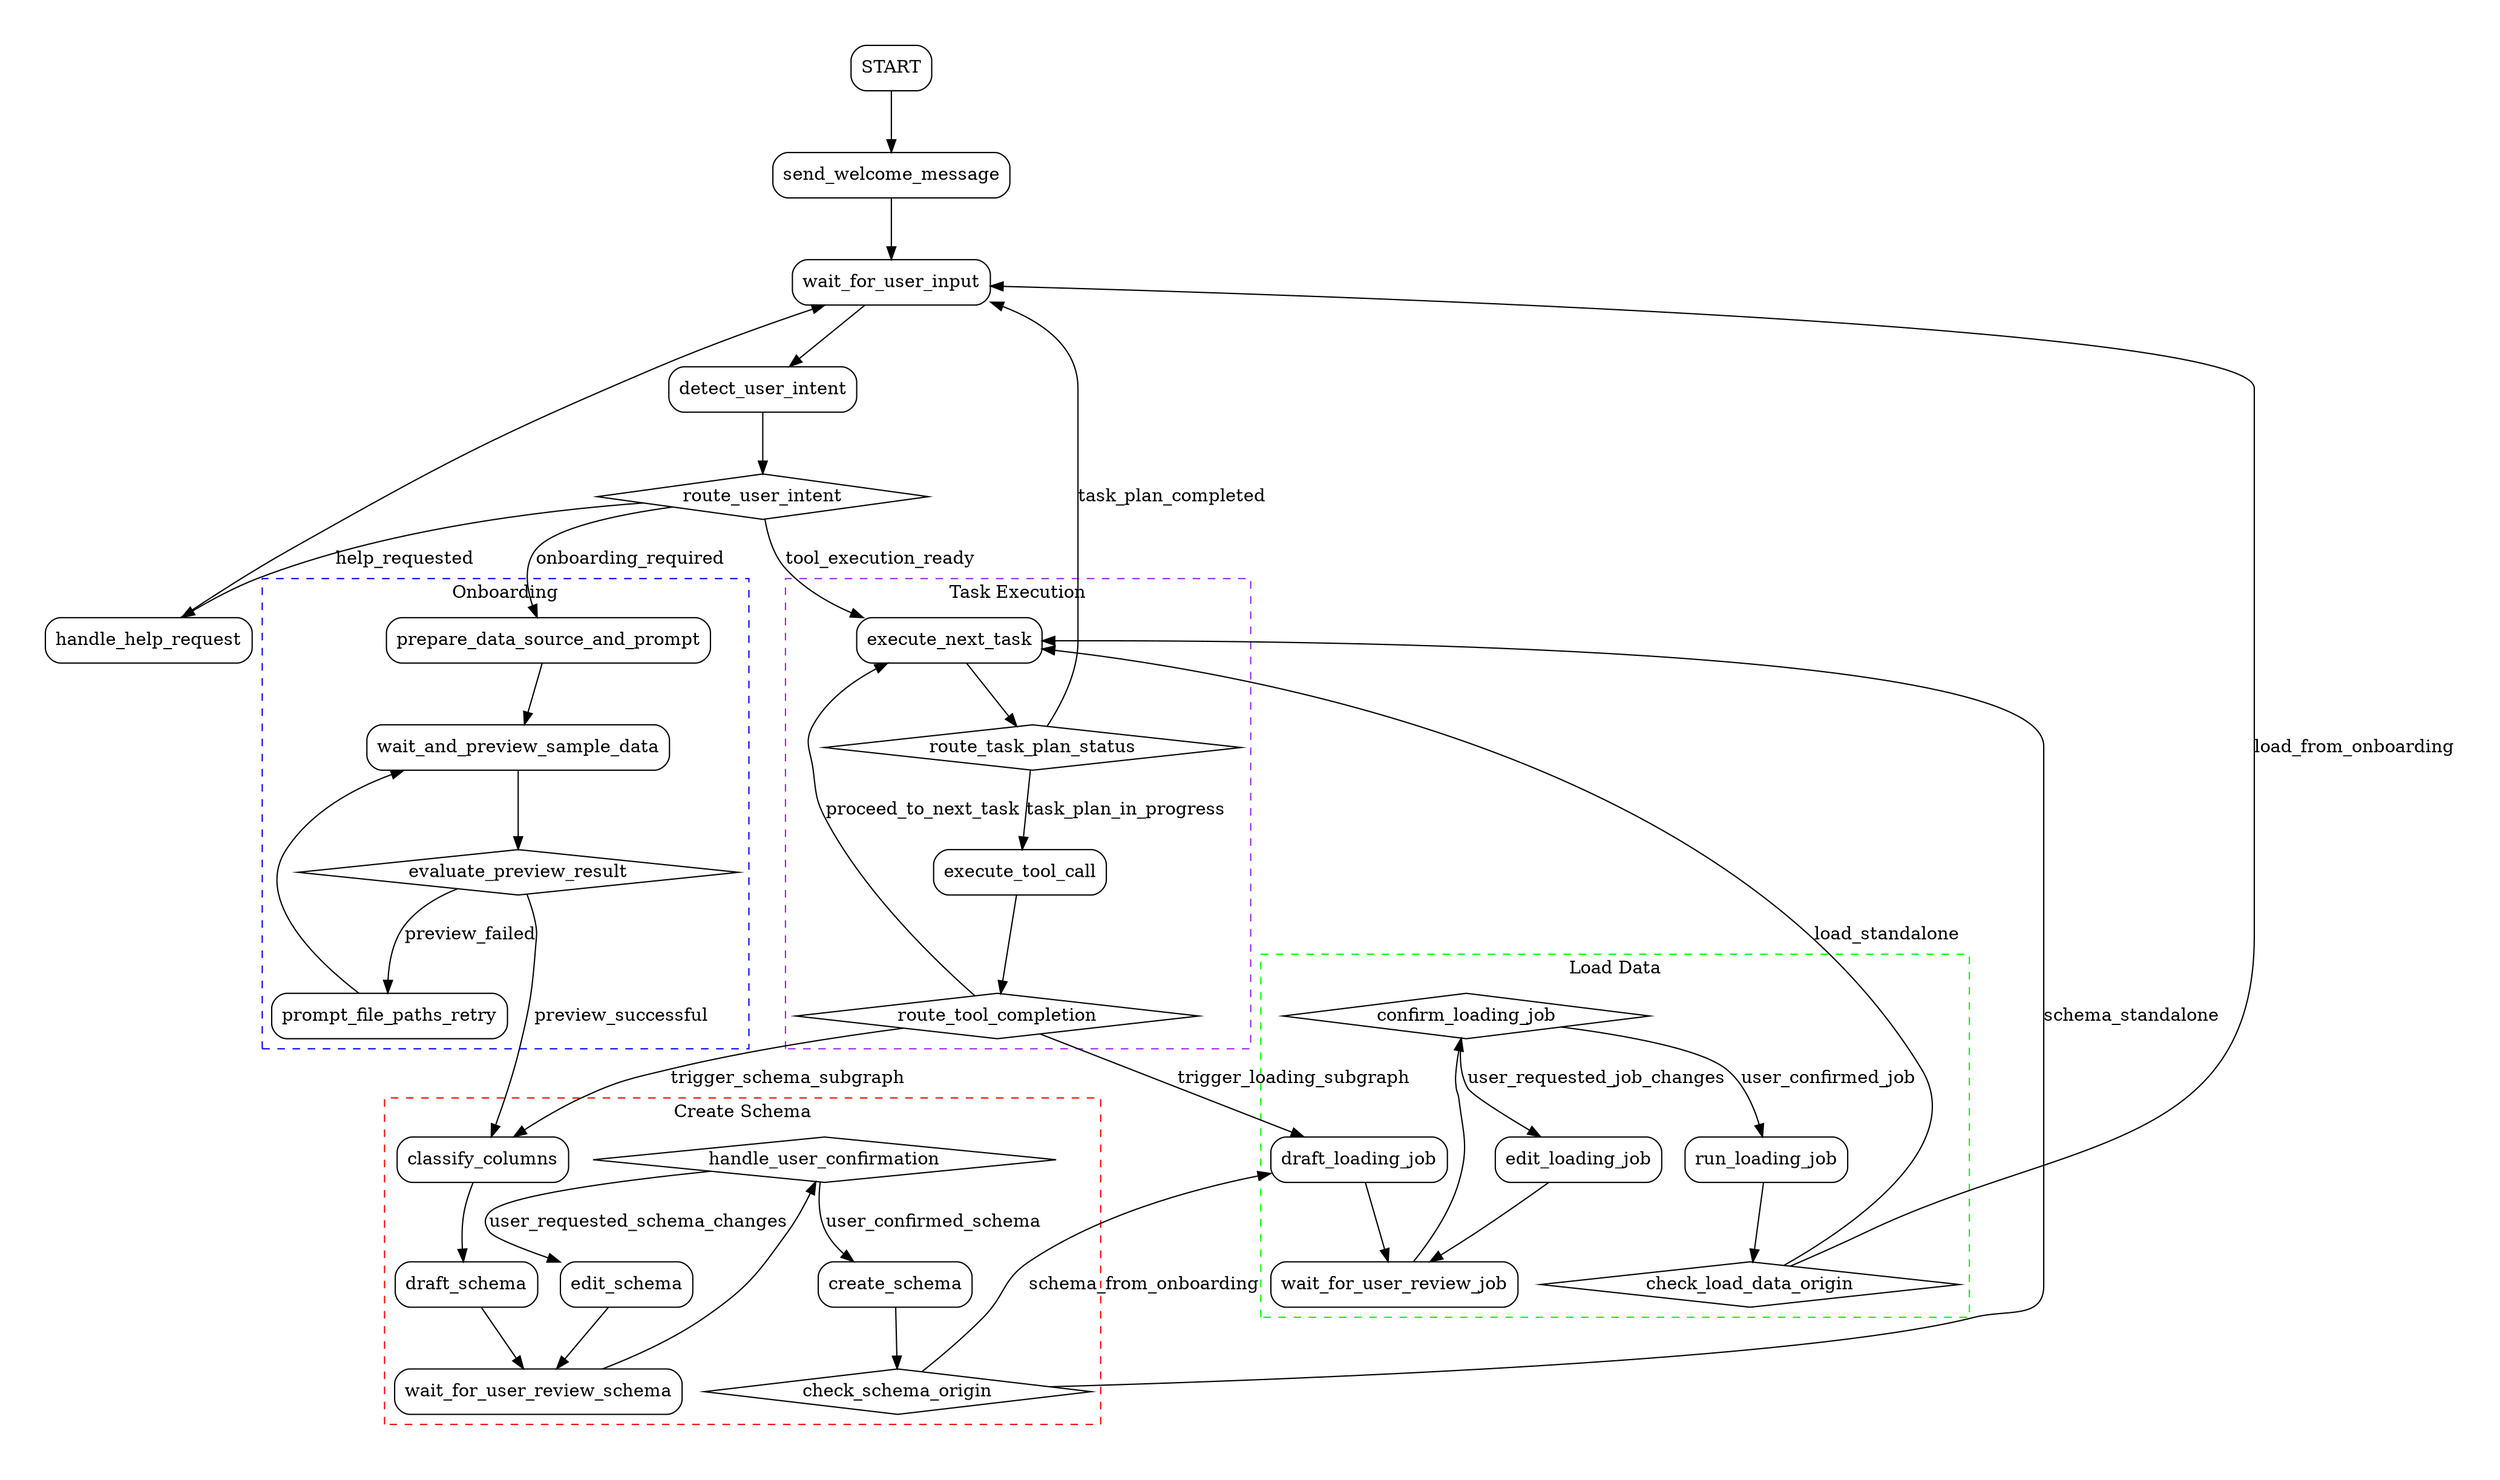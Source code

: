 digraph ChatFlow {
    rankdir=TB;
    ranksep=0.65;
    pad=0.5;

    node [shape=box, style=rounded];
    START;
    send_welcome_message;
    detect_user_intent;
    wait_for_user_input;
    handle_help_request;

    node [shape=diamond, style=""];
    route_user_intent;
    check_schema_origin;
    check_load_data_origin;

    // ---------------------------
    // Task Execution Subgraph
    // ---------------------------
    subgraph cluster_task_execution {
        label = "Task Execution";
        style = dashed;
        color = purple;
        rank = same;

        node [shape=box, style=rounded];
        execute_next_task;
        execute_tool_call;

        node [shape=diamond, style=""];
        route_task_plan_status;
        route_tool_completion;
    }

    // ---------------------------
    // Create Schema Subgraph
    // ---------------------------
    subgraph cluster_create_schema {
        label = "Create Schema";
        style = dashed;
        color = red;
        rank = same;

        node [shape=box, style=rounded];
        classify_columns;
        draft_schema;
        wait_for_user_review_schema;
        edit_schema;
        create_schema;

        node [shape=diamond, style=""];
        handle_user_confirmation;

        classify_columns -> draft_schema;
        draft_schema -> wait_for_user_review_schema;
        wait_for_user_review_schema -> handle_user_confirmation;
        handle_user_confirmation -> edit_schema [label="user_requested_schema_changes"];
        handle_user_confirmation -> create_schema [label="user_confirmed_schema"];
        edit_schema -> wait_for_user_review_schema;
        create_schema -> check_schema_origin;
    }

    // ---------------------------
    // Load Data Subgraph
    // ---------------------------
    subgraph cluster_load_data {
        label = "Load Data";
        style = dashed;
        color = green;
        rank = same;

        node [shape=box, style=rounded];
        draft_loading_job;
        wait_for_user_review_job;
        edit_loading_job;
        run_loading_job;

        node [shape=diamond, style=""];
        confirm_loading_job;

        draft_loading_job -> wait_for_user_review_job;
        wait_for_user_review_job -> confirm_loading_job;
        confirm_loading_job -> edit_loading_job [label="user_requested_job_changes"];
        confirm_loading_job -> run_loading_job [label="user_confirmed_job"];
        edit_loading_job -> wait_for_user_review_job;
        run_loading_job -> check_load_data_origin;
    }

    check_load_data_origin -> wait_for_user_input [label="load_from_onboarding"];
    check_load_data_origin -> execute_next_task [label="load_standalone"];
    check_schema_origin -> draft_loading_job [label="schema_from_onboarding"];
    check_schema_origin -> execute_next_task [label="schema_standalone"];

    execute_next_task -> route_task_plan_status;
    route_task_plan_status -> execute_tool_call [label="task_plan_in_progress"];
    route_task_plan_status -> wait_for_user_input [label="task_plan_completed"];

    execute_tool_call -> route_tool_completion;

    route_tool_completion -> classify_columns [label="trigger_schema_subgraph"];
    route_tool_completion -> draft_loading_job [label="trigger_loading_subgraph"];
    route_tool_completion -> execute_next_task [label="proceed_to_next_task"];

    // ---------------------------
    // Onboarding Subgraph
    // ---------------------------
    subgraph cluster_onboarding {
        label = "Onboarding";
        style = dashed;
        color = blue;
        rank = same;

        node [shape=box, style=rounded];

        prepare_data_source_and_prompt;
        prompt_file_paths_retry [label="prompt_file_paths_retry"];
        wait_and_preview_sample_data;

        draft_schema;
        edit_schema;
        create_schema;
        handle_user_confirmation;

        node [shape=diamond, style=""];
        evaluate_preview_result;

        prepare_data_source_and_prompt -> wait_and_preview_sample_data;
        prompt_file_paths_retry -> wait_and_preview_sample_data;
        wait_and_preview_sample_data -> evaluate_preview_result;
        evaluate_preview_result -> prompt_file_paths_retry [label="preview_failed"];
        evaluate_preview_result -> classify_columns [label="preview_successful"];
    }

    // ---------------------------
    // Main Workflow
    // ---------------------------
    START -> send_welcome_message;
    send_welcome_message -> wait_for_user_input;
    wait_for_user_input -> detect_user_intent;
    detect_user_intent -> route_user_intent;

    route_user_intent -> handle_help_request [label="help_requested"];
    route_user_intent -> prepare_data_source_and_prompt [label="onboarding_required"];
    route_user_intent -> execute_next_task [label="tool_execution_ready"];

    handle_help_request -> wait_for_user_input;

    // Layout assistance with invisible edges
    wait_for_user_input -> route_user_intent [style=invis];
    route_user_intent -> execute_next_task [style=invis];
    route_user_intent -> prepare_data_source_and_prompt [style=invis];
    prompt_file_paths_retry -> classify_columns [style=invis];
    prepare_data_source_and_prompt -> route_tool_completion [style=invis];
    route_tool_completion -> handle_user_confirmation [style=invis];
    route_tool_completion -> draft_loading_job [style=invis];
}
